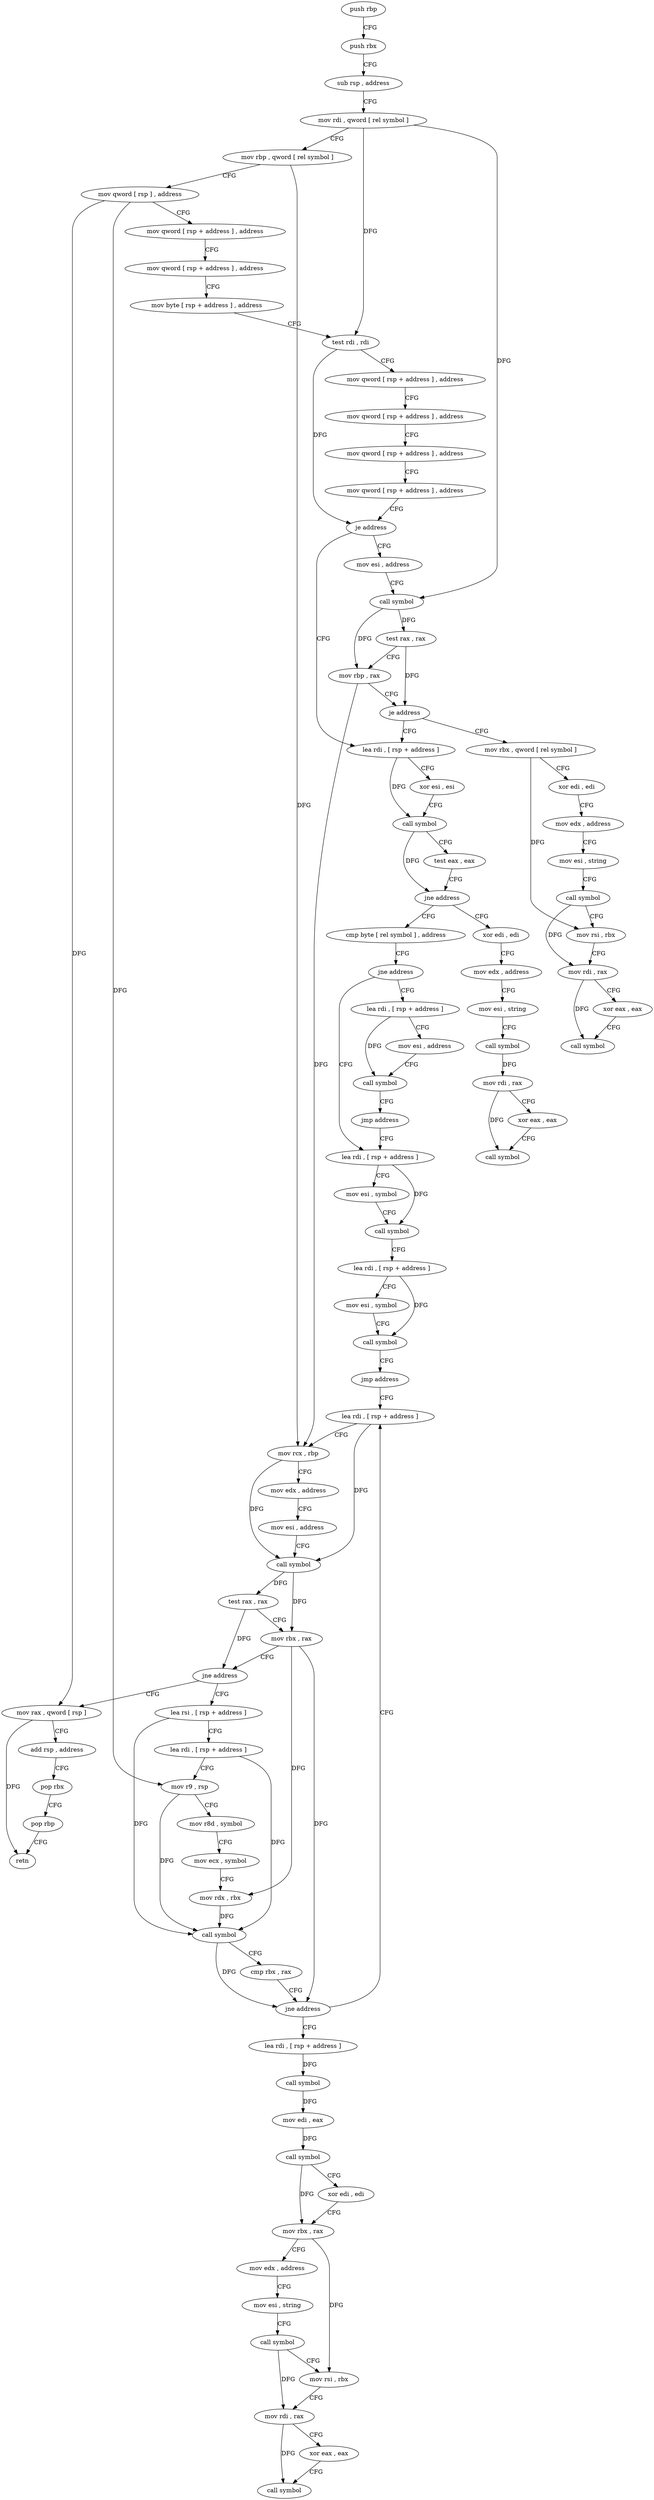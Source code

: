 digraph "func" {
"4216544" [label = "push rbp" ]
"4216545" [label = "push rbx" ]
"4216546" [label = "sub rsp , address" ]
"4216553" [label = "mov rdi , qword [ rel symbol ]" ]
"4216560" [label = "mov rbp , qword [ rel symbol ]" ]
"4216567" [label = "mov qword [ rsp ] , address" ]
"4216575" [label = "mov qword [ rsp + address ] , address" ]
"4216584" [label = "mov qword [ rsp + address ] , address" ]
"4216593" [label = "mov byte [ rsp + address ] , address" ]
"4216598" [label = "test rdi , rdi" ]
"4216601" [label = "mov qword [ rsp + address ] , address" ]
"4216610" [label = "mov qword [ rsp + address ] , address" ]
"4216619" [label = "mov qword [ rsp + address ] , address" ]
"4216628" [label = "mov qword [ rsp + address ] , address" ]
"4216637" [label = "je address" ]
"4216661" [label = "lea rdi , [ rsp + address ]" ]
"4216639" [label = "mov esi , address" ]
"4216666" [label = "xor esi , esi" ]
"4216668" [label = "call symbol" ]
"4216673" [label = "test eax , eax" ]
"4216675" [label = "jne address" ]
"4216884" [label = "xor edi , edi" ]
"4216681" [label = "cmp byte [ rel symbol ] , address" ]
"4216644" [label = "call symbol" ]
"4216649" [label = "test rax , rax" ]
"4216652" [label = "mov rbp , rax" ]
"4216655" [label = "je address" ]
"4216936" [label = "mov rbx , qword [ rel symbol ]" ]
"4216886" [label = "mov edx , address" ]
"4216891" [label = "mov esi , string" ]
"4216896" [label = "call symbol" ]
"4216901" [label = "mov rdi , rax" ]
"4216904" [label = "xor eax , eax" ]
"4216906" [label = "call symbol" ]
"4216688" [label = "jne address" ]
"4216916" [label = "lea rdi , [ rsp + address ]" ]
"4216694" [label = "lea rdi , [ rsp + address ]" ]
"4216943" [label = "xor edi , edi" ]
"4216945" [label = "mov edx , address" ]
"4216950" [label = "mov esi , string" ]
"4216955" [label = "call symbol" ]
"4216960" [label = "mov rsi , rbx" ]
"4216963" [label = "mov rdi , rax" ]
"4216966" [label = "xor eax , eax" ]
"4216968" [label = "call symbol" ]
"4216921" [label = "mov esi , address" ]
"4216926" [label = "call symbol" ]
"4216931" [label = "jmp address" ]
"4216699" [label = "mov esi , symbol" ]
"4216704" [label = "call symbol" ]
"4216709" [label = "lea rdi , [ rsp + address ]" ]
"4216714" [label = "mov esi , symbol" ]
"4216719" [label = "call symbol" ]
"4216724" [label = "jmp address" ]
"4216776" [label = "lea rdi , [ rsp + address ]" ]
"4216784" [label = "mov rcx , rbp" ]
"4216787" [label = "mov edx , address" ]
"4216792" [label = "mov esi , address" ]
"4216797" [label = "call symbol" ]
"4216802" [label = "test rax , rax" ]
"4216805" [label = "mov rbx , rax" ]
"4216808" [label = "jne address" ]
"4216736" [label = "lea rsi , [ rsp + address ]" ]
"4216810" [label = "mov rax , qword [ rsp ]" ]
"4216744" [label = "lea rdi , [ rsp + address ]" ]
"4216749" [label = "mov r9 , rsp" ]
"4216752" [label = "mov r8d , symbol" ]
"4216758" [label = "mov ecx , symbol" ]
"4216763" [label = "mov rdx , rbx" ]
"4216766" [label = "call symbol" ]
"4216771" [label = "cmp rbx , rax" ]
"4216774" [label = "jne address" ]
"4216832" [label = "lea rdi , [ rsp + address ]" ]
"4216814" [label = "add rsp , address" ]
"4216821" [label = "pop rbx" ]
"4216822" [label = "pop rbp" ]
"4216823" [label = "retn" ]
"4216837" [label = "call symbol" ]
"4216842" [label = "mov edi , eax" ]
"4216844" [label = "call symbol" ]
"4216849" [label = "xor edi , edi" ]
"4216851" [label = "mov rbx , rax" ]
"4216854" [label = "mov edx , address" ]
"4216859" [label = "mov esi , string" ]
"4216864" [label = "call symbol" ]
"4216869" [label = "mov rsi , rbx" ]
"4216872" [label = "mov rdi , rax" ]
"4216875" [label = "xor eax , eax" ]
"4216877" [label = "call symbol" ]
"4216544" -> "4216545" [ label = "CFG" ]
"4216545" -> "4216546" [ label = "CFG" ]
"4216546" -> "4216553" [ label = "CFG" ]
"4216553" -> "4216560" [ label = "CFG" ]
"4216553" -> "4216598" [ label = "DFG" ]
"4216553" -> "4216644" [ label = "DFG" ]
"4216560" -> "4216567" [ label = "CFG" ]
"4216560" -> "4216784" [ label = "DFG" ]
"4216567" -> "4216575" [ label = "CFG" ]
"4216567" -> "4216810" [ label = "DFG" ]
"4216567" -> "4216749" [ label = "DFG" ]
"4216575" -> "4216584" [ label = "CFG" ]
"4216584" -> "4216593" [ label = "CFG" ]
"4216593" -> "4216598" [ label = "CFG" ]
"4216598" -> "4216601" [ label = "CFG" ]
"4216598" -> "4216637" [ label = "DFG" ]
"4216601" -> "4216610" [ label = "CFG" ]
"4216610" -> "4216619" [ label = "CFG" ]
"4216619" -> "4216628" [ label = "CFG" ]
"4216628" -> "4216637" [ label = "CFG" ]
"4216637" -> "4216661" [ label = "CFG" ]
"4216637" -> "4216639" [ label = "CFG" ]
"4216661" -> "4216666" [ label = "CFG" ]
"4216661" -> "4216668" [ label = "DFG" ]
"4216639" -> "4216644" [ label = "CFG" ]
"4216666" -> "4216668" [ label = "CFG" ]
"4216668" -> "4216673" [ label = "CFG" ]
"4216668" -> "4216675" [ label = "DFG" ]
"4216673" -> "4216675" [ label = "CFG" ]
"4216675" -> "4216884" [ label = "CFG" ]
"4216675" -> "4216681" [ label = "CFG" ]
"4216884" -> "4216886" [ label = "CFG" ]
"4216681" -> "4216688" [ label = "CFG" ]
"4216644" -> "4216649" [ label = "DFG" ]
"4216644" -> "4216652" [ label = "DFG" ]
"4216649" -> "4216652" [ label = "CFG" ]
"4216649" -> "4216655" [ label = "DFG" ]
"4216652" -> "4216655" [ label = "CFG" ]
"4216652" -> "4216784" [ label = "DFG" ]
"4216655" -> "4216936" [ label = "CFG" ]
"4216655" -> "4216661" [ label = "CFG" ]
"4216936" -> "4216943" [ label = "CFG" ]
"4216936" -> "4216960" [ label = "DFG" ]
"4216886" -> "4216891" [ label = "CFG" ]
"4216891" -> "4216896" [ label = "CFG" ]
"4216896" -> "4216901" [ label = "DFG" ]
"4216901" -> "4216904" [ label = "CFG" ]
"4216901" -> "4216906" [ label = "DFG" ]
"4216904" -> "4216906" [ label = "CFG" ]
"4216688" -> "4216916" [ label = "CFG" ]
"4216688" -> "4216694" [ label = "CFG" ]
"4216916" -> "4216921" [ label = "CFG" ]
"4216916" -> "4216926" [ label = "DFG" ]
"4216694" -> "4216699" [ label = "CFG" ]
"4216694" -> "4216704" [ label = "DFG" ]
"4216943" -> "4216945" [ label = "CFG" ]
"4216945" -> "4216950" [ label = "CFG" ]
"4216950" -> "4216955" [ label = "CFG" ]
"4216955" -> "4216960" [ label = "CFG" ]
"4216955" -> "4216963" [ label = "DFG" ]
"4216960" -> "4216963" [ label = "CFG" ]
"4216963" -> "4216966" [ label = "CFG" ]
"4216963" -> "4216968" [ label = "DFG" ]
"4216966" -> "4216968" [ label = "CFG" ]
"4216921" -> "4216926" [ label = "CFG" ]
"4216926" -> "4216931" [ label = "CFG" ]
"4216931" -> "4216694" [ label = "CFG" ]
"4216699" -> "4216704" [ label = "CFG" ]
"4216704" -> "4216709" [ label = "CFG" ]
"4216709" -> "4216714" [ label = "CFG" ]
"4216709" -> "4216719" [ label = "DFG" ]
"4216714" -> "4216719" [ label = "CFG" ]
"4216719" -> "4216724" [ label = "CFG" ]
"4216724" -> "4216776" [ label = "CFG" ]
"4216776" -> "4216784" [ label = "CFG" ]
"4216776" -> "4216797" [ label = "DFG" ]
"4216784" -> "4216787" [ label = "CFG" ]
"4216784" -> "4216797" [ label = "DFG" ]
"4216787" -> "4216792" [ label = "CFG" ]
"4216792" -> "4216797" [ label = "CFG" ]
"4216797" -> "4216802" [ label = "DFG" ]
"4216797" -> "4216805" [ label = "DFG" ]
"4216802" -> "4216805" [ label = "CFG" ]
"4216802" -> "4216808" [ label = "DFG" ]
"4216805" -> "4216808" [ label = "CFG" ]
"4216805" -> "4216763" [ label = "DFG" ]
"4216805" -> "4216774" [ label = "DFG" ]
"4216808" -> "4216736" [ label = "CFG" ]
"4216808" -> "4216810" [ label = "CFG" ]
"4216736" -> "4216744" [ label = "CFG" ]
"4216736" -> "4216766" [ label = "DFG" ]
"4216810" -> "4216814" [ label = "CFG" ]
"4216810" -> "4216823" [ label = "DFG" ]
"4216744" -> "4216749" [ label = "CFG" ]
"4216744" -> "4216766" [ label = "DFG" ]
"4216749" -> "4216752" [ label = "CFG" ]
"4216749" -> "4216766" [ label = "DFG" ]
"4216752" -> "4216758" [ label = "CFG" ]
"4216758" -> "4216763" [ label = "CFG" ]
"4216763" -> "4216766" [ label = "DFG" ]
"4216766" -> "4216771" [ label = "CFG" ]
"4216766" -> "4216774" [ label = "DFG" ]
"4216771" -> "4216774" [ label = "CFG" ]
"4216774" -> "4216832" [ label = "CFG" ]
"4216774" -> "4216776" [ label = "CFG" ]
"4216832" -> "4216837" [ label = "DFG" ]
"4216814" -> "4216821" [ label = "CFG" ]
"4216821" -> "4216822" [ label = "CFG" ]
"4216822" -> "4216823" [ label = "CFG" ]
"4216837" -> "4216842" [ label = "DFG" ]
"4216842" -> "4216844" [ label = "DFG" ]
"4216844" -> "4216849" [ label = "CFG" ]
"4216844" -> "4216851" [ label = "DFG" ]
"4216849" -> "4216851" [ label = "CFG" ]
"4216851" -> "4216854" [ label = "CFG" ]
"4216851" -> "4216869" [ label = "DFG" ]
"4216854" -> "4216859" [ label = "CFG" ]
"4216859" -> "4216864" [ label = "CFG" ]
"4216864" -> "4216869" [ label = "CFG" ]
"4216864" -> "4216872" [ label = "DFG" ]
"4216869" -> "4216872" [ label = "CFG" ]
"4216872" -> "4216875" [ label = "CFG" ]
"4216872" -> "4216877" [ label = "DFG" ]
"4216875" -> "4216877" [ label = "CFG" ]
}
